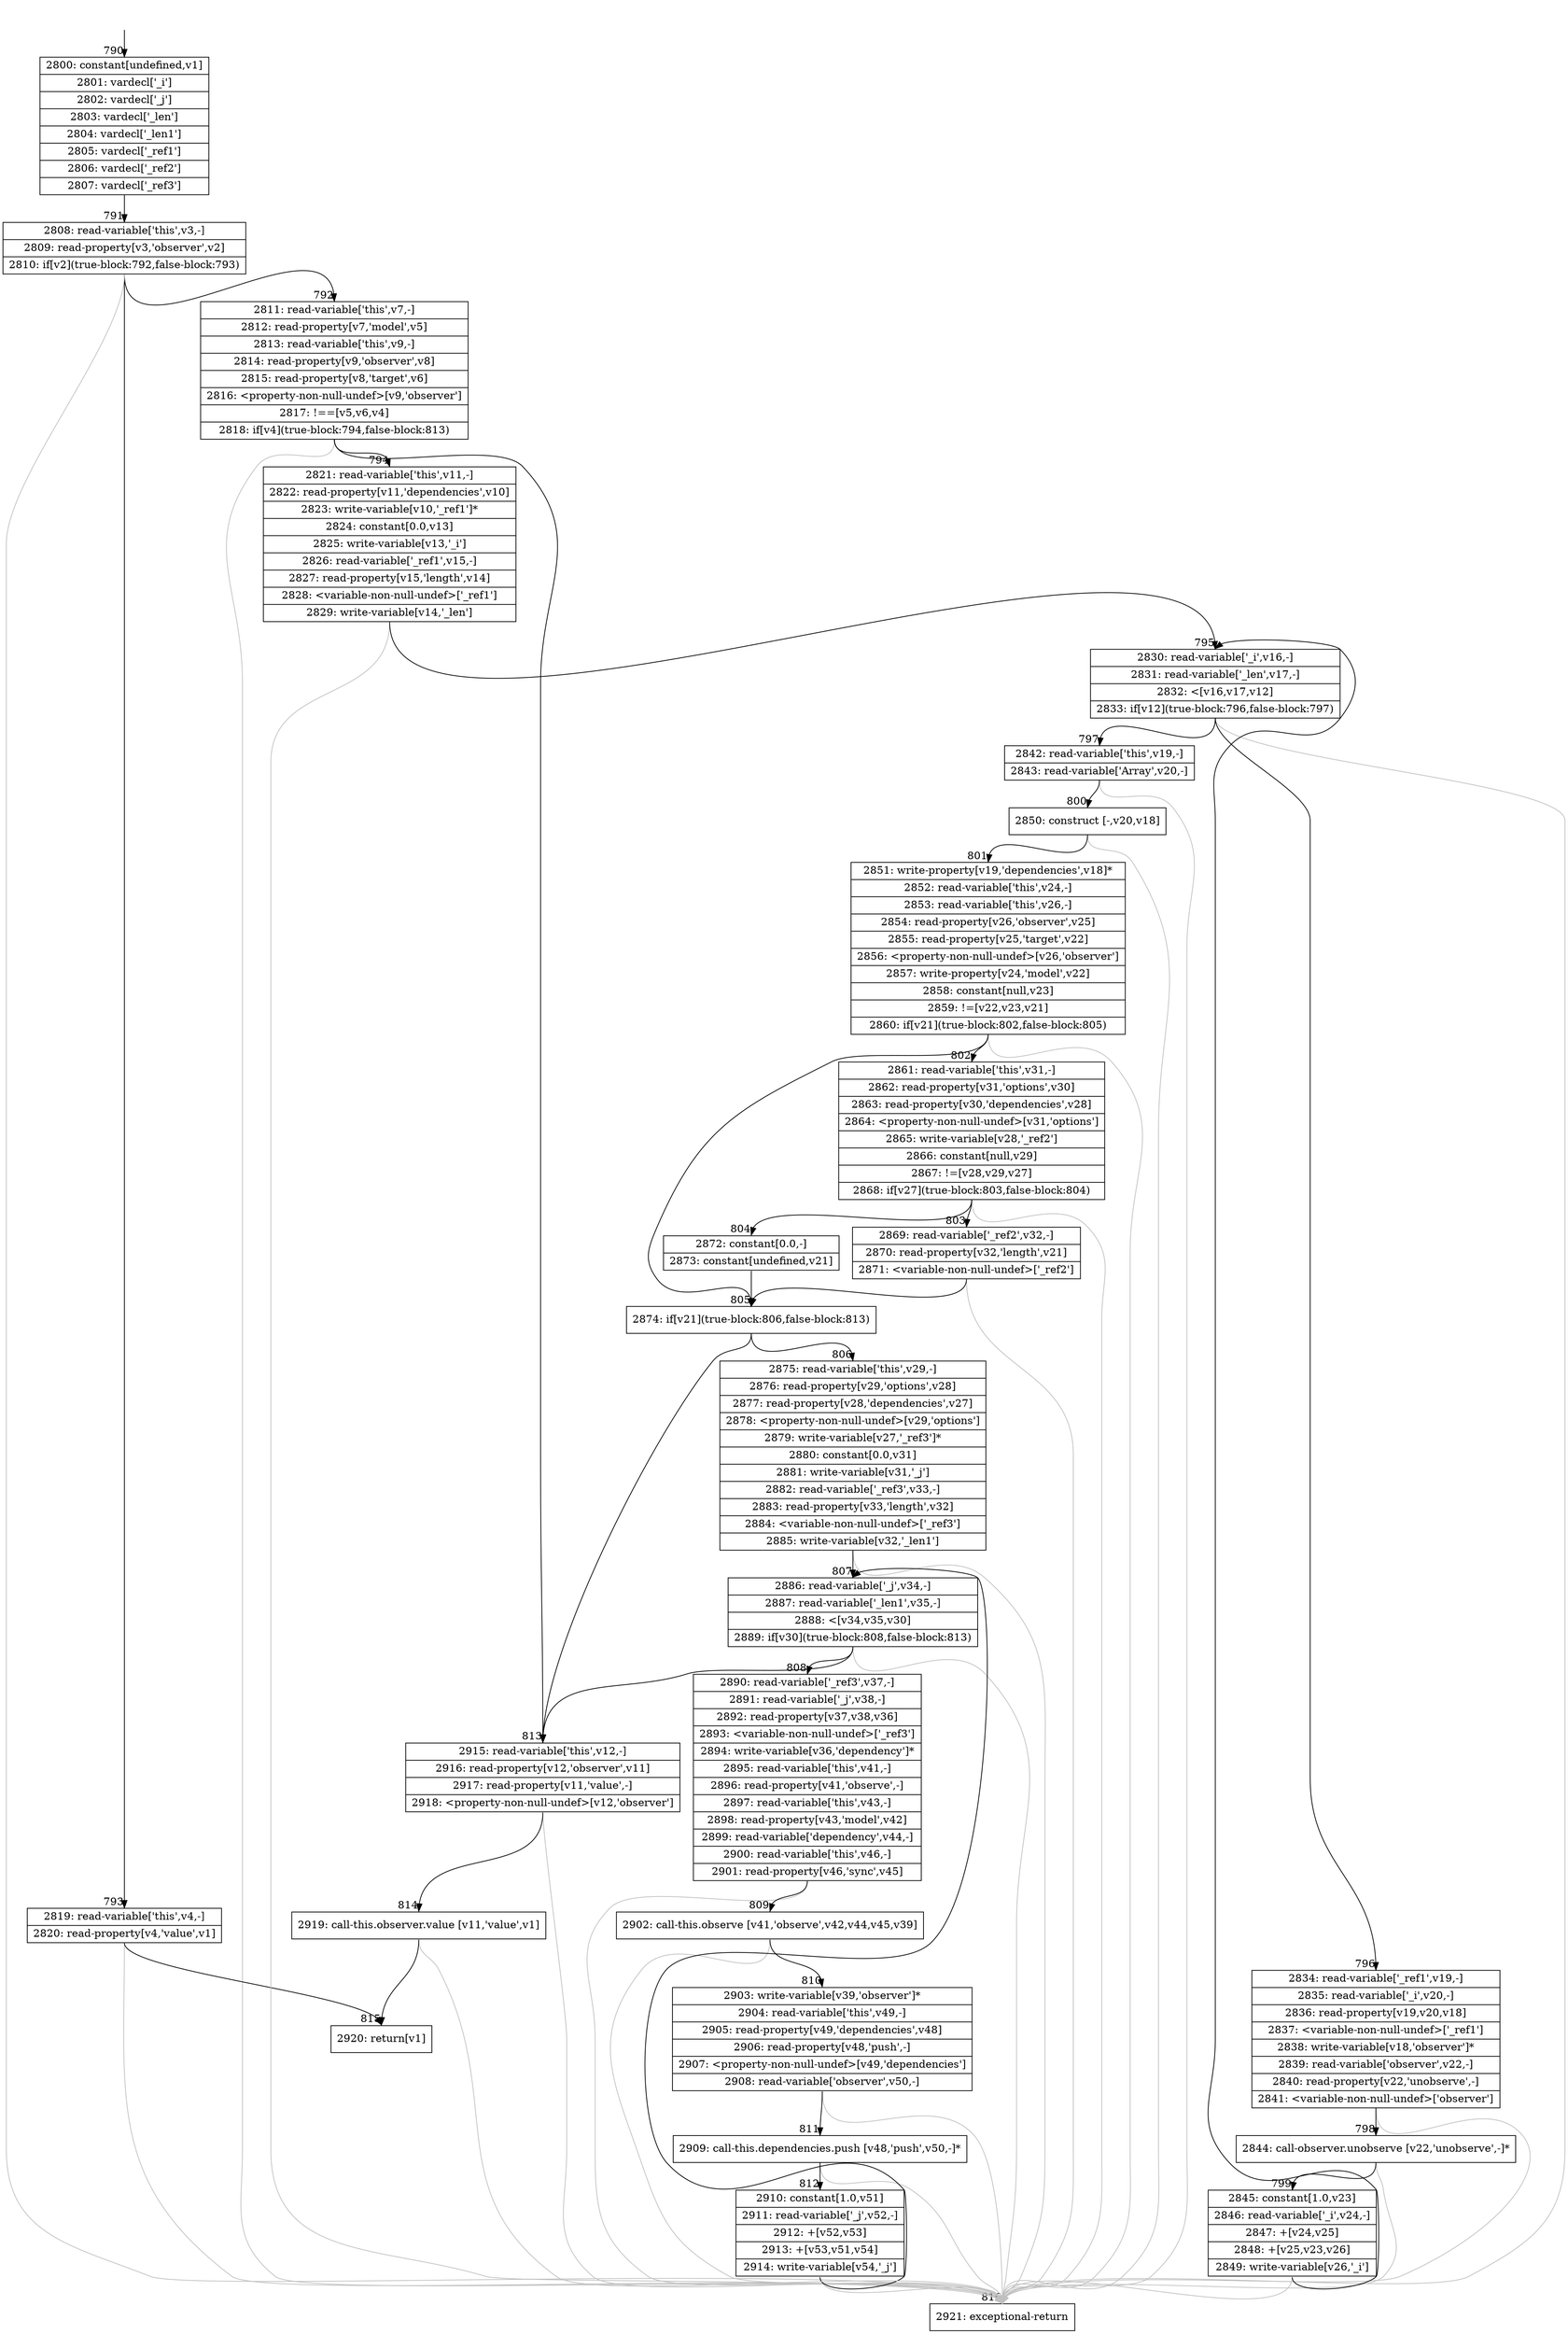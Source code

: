 digraph {
rankdir="TD"
BB_entry58[shape=none,label=""];
BB_entry58 -> BB790 [tailport=s, headport=n, headlabel="    790"]
BB790 [shape=record label="{2800: constant[undefined,v1]|2801: vardecl['_i']|2802: vardecl['_j']|2803: vardecl['_len']|2804: vardecl['_len1']|2805: vardecl['_ref1']|2806: vardecl['_ref2']|2807: vardecl['_ref3']}" ] 
BB790 -> BB791 [tailport=s, headport=n, headlabel="      791"]
BB791 [shape=record label="{2808: read-variable['this',v3,-]|2809: read-property[v3,'observer',v2]|2810: if[v2](true-block:792,false-block:793)}" ] 
BB791 -> BB792 [tailport=s, headport=n, headlabel="      792"]
BB791 -> BB793 [tailport=s, headport=n, headlabel="      793"]
BB791 -> BB816 [tailport=s, headport=n, color=gray, headlabel="      816"]
BB792 [shape=record label="{2811: read-variable['this',v7,-]|2812: read-property[v7,'model',v5]|2813: read-variable['this',v9,-]|2814: read-property[v9,'observer',v8]|2815: read-property[v8,'target',v6]|2816: \<property-non-null-undef\>[v9,'observer']|2817: !==[v5,v6,v4]|2818: if[v4](true-block:794,false-block:813)}" ] 
BB792 -> BB794 [tailport=s, headport=n, headlabel="      794"]
BB792 -> BB813 [tailport=s, headport=n, headlabel="      813"]
BB792 -> BB816 [tailport=s, headport=n, color=gray]
BB793 [shape=record label="{2819: read-variable['this',v4,-]|2820: read-property[v4,'value',v1]}" ] 
BB793 -> BB815 [tailport=s, headport=n, headlabel="      815"]
BB793 -> BB816 [tailport=s, headport=n, color=gray]
BB794 [shape=record label="{2821: read-variable['this',v11,-]|2822: read-property[v11,'dependencies',v10]|2823: write-variable[v10,'_ref1']*|2824: constant[0.0,v13]|2825: write-variable[v13,'_i']|2826: read-variable['_ref1',v15,-]|2827: read-property[v15,'length',v14]|2828: \<variable-non-null-undef\>['_ref1']|2829: write-variable[v14,'_len']}" ] 
BB794 -> BB795 [tailport=s, headport=n, headlabel="      795"]
BB794 -> BB816 [tailport=s, headport=n, color=gray]
BB795 [shape=record label="{2830: read-variable['_i',v16,-]|2831: read-variable['_len',v17,-]|2832: \<[v16,v17,v12]|2833: if[v12](true-block:796,false-block:797)}" ] 
BB795 -> BB796 [tailport=s, headport=n, headlabel="      796"]
BB795 -> BB797 [tailport=s, headport=n, headlabel="      797"]
BB795 -> BB816 [tailport=s, headport=n, color=gray]
BB796 [shape=record label="{2834: read-variable['_ref1',v19,-]|2835: read-variable['_i',v20,-]|2836: read-property[v19,v20,v18]|2837: \<variable-non-null-undef\>['_ref1']|2838: write-variable[v18,'observer']*|2839: read-variable['observer',v22,-]|2840: read-property[v22,'unobserve',-]|2841: \<variable-non-null-undef\>['observer']}" ] 
BB796 -> BB798 [tailport=s, headport=n, headlabel="      798"]
BB796 -> BB816 [tailport=s, headport=n, color=gray]
BB797 [shape=record label="{2842: read-variable['this',v19,-]|2843: read-variable['Array',v20,-]}" ] 
BB797 -> BB800 [tailport=s, headport=n, headlabel="      800"]
BB797 -> BB816 [tailport=s, headport=n, color=gray]
BB798 [shape=record label="{2844: call-observer.unobserve [v22,'unobserve',-]*}" ] 
BB798 -> BB799 [tailport=s, headport=n, headlabel="      799"]
BB798 -> BB816 [tailport=s, headport=n, color=gray]
BB799 [shape=record label="{2845: constant[1.0,v23]|2846: read-variable['_i',v24,-]|2847: +[v24,v25]|2848: +[v25,v23,v26]|2849: write-variable[v26,'_i']}" ] 
BB799 -> BB795 [tailport=s, headport=n]
BB799 -> BB816 [tailport=s, headport=n, color=gray]
BB800 [shape=record label="{2850: construct [-,v20,v18]}" ] 
BB800 -> BB801 [tailport=s, headport=n, headlabel="      801"]
BB800 -> BB816 [tailport=s, headport=n, color=gray]
BB801 [shape=record label="{2851: write-property[v19,'dependencies',v18]*|2852: read-variable['this',v24,-]|2853: read-variable['this',v26,-]|2854: read-property[v26,'observer',v25]|2855: read-property[v25,'target',v22]|2856: \<property-non-null-undef\>[v26,'observer']|2857: write-property[v24,'model',v22]|2858: constant[null,v23]|2859: !=[v22,v23,v21]|2860: if[v21](true-block:802,false-block:805)}" ] 
BB801 -> BB805 [tailport=s, headport=n, headlabel="      805"]
BB801 -> BB802 [tailport=s, headport=n, headlabel="      802"]
BB801 -> BB816 [tailport=s, headport=n, color=gray]
BB802 [shape=record label="{2861: read-variable['this',v31,-]|2862: read-property[v31,'options',v30]|2863: read-property[v30,'dependencies',v28]|2864: \<property-non-null-undef\>[v31,'options']|2865: write-variable[v28,'_ref2']|2866: constant[null,v29]|2867: !=[v28,v29,v27]|2868: if[v27](true-block:803,false-block:804)}" ] 
BB802 -> BB803 [tailport=s, headport=n, headlabel="      803"]
BB802 -> BB804 [tailport=s, headport=n, headlabel="      804"]
BB802 -> BB816 [tailport=s, headport=n, color=gray]
BB803 [shape=record label="{2869: read-variable['_ref2',v32,-]|2870: read-property[v32,'length',v21]|2871: \<variable-non-null-undef\>['_ref2']}" ] 
BB803 -> BB805 [tailport=s, headport=n]
BB803 -> BB816 [tailport=s, headport=n, color=gray]
BB804 [shape=record label="{2872: constant[0.0,-]|2873: constant[undefined,v21]}" ] 
BB804 -> BB805 [tailport=s, headport=n]
BB805 [shape=record label="{2874: if[v21](true-block:806,false-block:813)}" ] 
BB805 -> BB806 [tailport=s, headport=n, headlabel="      806"]
BB805 -> BB813 [tailport=s, headport=n]
BB806 [shape=record label="{2875: read-variable['this',v29,-]|2876: read-property[v29,'options',v28]|2877: read-property[v28,'dependencies',v27]|2878: \<property-non-null-undef\>[v29,'options']|2879: write-variable[v27,'_ref3']*|2880: constant[0.0,v31]|2881: write-variable[v31,'_j']|2882: read-variable['_ref3',v33,-]|2883: read-property[v33,'length',v32]|2884: \<variable-non-null-undef\>['_ref3']|2885: write-variable[v32,'_len1']}" ] 
BB806 -> BB807 [tailport=s, headport=n, headlabel="      807"]
BB806 -> BB816 [tailport=s, headport=n, color=gray]
BB807 [shape=record label="{2886: read-variable['_j',v34,-]|2887: read-variable['_len1',v35,-]|2888: \<[v34,v35,v30]|2889: if[v30](true-block:808,false-block:813)}" ] 
BB807 -> BB808 [tailport=s, headport=n, headlabel="      808"]
BB807 -> BB813 [tailport=s, headport=n]
BB807 -> BB816 [tailport=s, headport=n, color=gray]
BB808 [shape=record label="{2890: read-variable['_ref3',v37,-]|2891: read-variable['_j',v38,-]|2892: read-property[v37,v38,v36]|2893: \<variable-non-null-undef\>['_ref3']|2894: write-variable[v36,'dependency']*|2895: read-variable['this',v41,-]|2896: read-property[v41,'observe',-]|2897: read-variable['this',v43,-]|2898: read-property[v43,'model',v42]|2899: read-variable['dependency',v44,-]|2900: read-variable['this',v46,-]|2901: read-property[v46,'sync',v45]}" ] 
BB808 -> BB809 [tailport=s, headport=n, headlabel="      809"]
BB808 -> BB816 [tailport=s, headport=n, color=gray]
BB809 [shape=record label="{2902: call-this.observe [v41,'observe',v42,v44,v45,v39]}" ] 
BB809 -> BB810 [tailport=s, headport=n, headlabel="      810"]
BB809 -> BB816 [tailport=s, headport=n, color=gray]
BB810 [shape=record label="{2903: write-variable[v39,'observer']*|2904: read-variable['this',v49,-]|2905: read-property[v49,'dependencies',v48]|2906: read-property[v48,'push',-]|2907: \<property-non-null-undef\>[v49,'dependencies']|2908: read-variable['observer',v50,-]}" ] 
BB810 -> BB811 [tailport=s, headport=n, headlabel="      811"]
BB810 -> BB816 [tailport=s, headport=n, color=gray]
BB811 [shape=record label="{2909: call-this.dependencies.push [v48,'push',v50,-]*}" ] 
BB811 -> BB812 [tailport=s, headport=n, headlabel="      812"]
BB811 -> BB816 [tailport=s, headport=n, color=gray]
BB812 [shape=record label="{2910: constant[1.0,v51]|2911: read-variable['_j',v52,-]|2912: +[v52,v53]|2913: +[v53,v51,v54]|2914: write-variable[v54,'_j']}" ] 
BB812 -> BB807 [tailport=s, headport=n]
BB812 -> BB816 [tailport=s, headport=n, color=gray]
BB813 [shape=record label="{2915: read-variable['this',v12,-]|2916: read-property[v12,'observer',v11]|2917: read-property[v11,'value',-]|2918: \<property-non-null-undef\>[v12,'observer']}" ] 
BB813 -> BB814 [tailport=s, headport=n, headlabel="      814"]
BB813 -> BB816 [tailport=s, headport=n, color=gray]
BB814 [shape=record label="{2919: call-this.observer.value [v11,'value',v1]}" ] 
BB814 -> BB815 [tailport=s, headport=n]
BB814 -> BB816 [tailport=s, headport=n, color=gray]
BB815 [shape=record label="{2920: return[v1]}" ] 
BB816 [shape=record label="{2921: exceptional-return}" ] 
//#$~ 662
}
